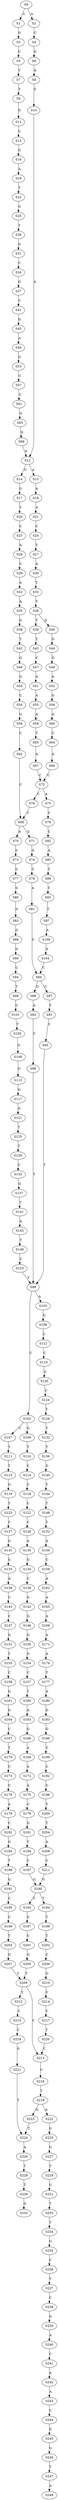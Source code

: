 strict digraph  {
	S0 -> S1 [ label = C ];
	S0 -> S2 [ label = A ];
	S1 -> S3 [ label = G ];
	S2 -> S4 [ label = C ];
	S3 -> S5 [ label = C ];
	S4 -> S6 [ label = G ];
	S5 -> S7 [ label = T ];
	S6 -> S8 [ label = A ];
	S7 -> S9 [ label = T ];
	S8 -> S10 [ label = G ];
	S9 -> S11 [ label = G ];
	S10 -> S12 [ label = A ];
	S11 -> S13 [ label = C ];
	S12 -> S14 [ label = G ];
	S12 -> S15 [ label = A ];
	S13 -> S16 [ label = G ];
	S14 -> S17 [ label = G ];
	S15 -> S18 [ label = A ];
	S16 -> S19 [ label = A ];
	S17 -> S20 [ label = T ];
	S18 -> S21 [ label = A ];
	S19 -> S22 [ label = T ];
	S20 -> S23 [ label = C ];
	S21 -> S24 [ label = C ];
	S22 -> S25 [ label = G ];
	S23 -> S26 [ label = A ];
	S24 -> S27 [ label = T ];
	S25 -> S28 [ label = T ];
	S26 -> S29 [ label = C ];
	S27 -> S30 [ label = A ];
	S28 -> S31 [ label = G ];
	S29 -> S32 [ label = A ];
	S30 -> S33 [ label = T ];
	S31 -> S34 [ label = C ];
	S32 -> S35 [ label = A ];
	S33 -> S36 [ label = T ];
	S34 -> S37 [ label = G ];
	S35 -> S38 [ label = G ];
	S36 -> S39 [ label = T ];
	S36 -> S40 [ label = G ];
	S37 -> S41 [ label = C ];
	S38 -> S42 [ label = T ];
	S39 -> S43 [ label = T ];
	S40 -> S44 [ label = G ];
	S41 -> S45 [ label = G ];
	S42 -> S46 [ label = G ];
	S43 -> S47 [ label = C ];
	S44 -> S48 [ label = G ];
	S45 -> S49 [ label = A ];
	S46 -> S50 [ label = G ];
	S47 -> S51 [ label = A ];
	S48 -> S52 [ label = A ];
	S49 -> S53 [ label = G ];
	S50 -> S54 [ label = C ];
	S51 -> S55 [ label = A ];
	S52 -> S56 [ label = G ];
	S53 -> S57 [ label = C ];
	S54 -> S58 [ label = G ];
	S55 -> S59 [ label = A ];
	S56 -> S60 [ label = A ];
	S57 -> S61 [ label = C ];
	S58 -> S62 [ label = C ];
	S59 -> S63 [ label = T ];
	S60 -> S64 [ label = C ];
	S61 -> S65 [ label = G ];
	S62 -> S66 [ label = C ];
	S63 -> S67 [ label = A ];
	S64 -> S68 [ label = A ];
	S65 -> S69 [ label = G ];
	S66 -> S70 [ label = A ];
	S66 -> S71 [ label = G ];
	S67 -> S72 [ label = C ];
	S68 -> S72 [ label = C ];
	S69 -> S12 [ label = A ];
	S70 -> S73 [ label = C ];
	S71 -> S74 [ label = G ];
	S72 -> S75 [ label = A ];
	S72 -> S76 [ label = C ];
	S73 -> S77 [ label = C ];
	S74 -> S78 [ label = C ];
	S75 -> S79 [ label = C ];
	S76 -> S66 [ label = C ];
	S77 -> S80 [ label = G ];
	S78 -> S81 [ label = A ];
	S79 -> S82 [ label = C ];
	S80 -> S83 [ label = G ];
	S81 -> S84 [ label = C ];
	S82 -> S85 [ label = A ];
	S83 -> S86 [ label = G ];
	S84 -> S87 [ label = C ];
	S84 -> S88 [ label = G ];
	S85 -> S89 [ label = T ];
	S86 -> S90 [ label = G ];
	S87 -> S91 [ label = T ];
	S88 -> S92 [ label = A ];
	S89 -> S93 [ label = T ];
	S90 -> S94 [ label = C ];
	S91 -> S95 [ label = C ];
	S92 -> S96 [ label = C ];
	S93 -> S97 [ label = T ];
	S94 -> S98 [ label = T ];
	S95 -> S99 [ label = T ];
	S96 -> S99 [ label = T ];
	S97 -> S100 [ label = A ];
	S98 -> S101 [ label = C ];
	S99 -> S102 [ label = C ];
	S99 -> S103 [ label = A ];
	S100 -> S104 [ label = A ];
	S101 -> S105 [ label = T ];
	S102 -> S106 [ label = G ];
	S102 -> S107 [ label = C ];
	S103 -> S108 [ label = G ];
	S104 -> S84 [ label = C ];
	S105 -> S109 [ label = G ];
	S106 -> S110 [ label = T ];
	S107 -> S111 [ label = T ];
	S108 -> S112 [ label = C ];
	S109 -> S113 [ label = G ];
	S110 -> S114 [ label = C ];
	S111 -> S115 [ label = T ];
	S112 -> S116 [ label = C ];
	S113 -> S117 [ label = G ];
	S114 -> S118 [ label = C ];
	S115 -> S119 [ label = G ];
	S116 -> S120 [ label = G ];
	S117 -> S121 [ label = G ];
	S118 -> S122 [ label = C ];
	S119 -> S123 [ label = T ];
	S120 -> S124 [ label = C ];
	S121 -> S125 [ label = T ];
	S122 -> S126 [ label = C ];
	S123 -> S127 [ label = C ];
	S124 -> S128 [ label = T ];
	S125 -> S129 [ label = T ];
	S126 -> S130 [ label = A ];
	S127 -> S131 [ label = G ];
	S128 -> S132 [ label = T ];
	S129 -> S133 [ label = C ];
	S130 -> S134 [ label = G ];
	S131 -> S135 [ label = G ];
	S132 -> S136 [ label = T ];
	S133 -> S137 [ label = G ];
	S134 -> S138 [ label = C ];
	S135 -> S139 [ label = A ];
	S136 -> S140 [ label = G ];
	S137 -> S141 [ label = T ];
	S138 -> S142 [ label = G ];
	S139 -> S143 [ label = C ];
	S140 -> S144 [ label = T ];
	S141 -> S145 [ label = A ];
	S142 -> S146 [ label = G ];
	S143 -> S147 [ label = C ];
	S144 -> S148 [ label = T ];
	S145 -> S149 [ label = T ];
	S146 -> S150 [ label = G ];
	S147 -> S151 [ label = G ];
	S148 -> S152 [ label = T ];
	S149 -> S153 [ label = C ];
	S150 -> S154 [ label = G ];
	S151 -> S155 [ label = T ];
	S152 -> S156 [ label = A ];
	S153 -> S99 [ label = T ];
	S154 -> S157 [ label = C ];
	S155 -> S158 [ label = C ];
	S156 -> S159 [ label = C ];
	S157 -> S160 [ label = T ];
	S158 -> S161 [ label = G ];
	S159 -> S162 [ label = A ];
	S160 -> S163 [ label = A ];
	S161 -> S164 [ label = G ];
	S162 -> S165 [ label = A ];
	S163 -> S166 [ label = G ];
	S164 -> S167 [ label = C ];
	S165 -> S168 [ label = A ];
	S166 -> S169 [ label = A ];
	S167 -> S170 [ label = T ];
	S168 -> S171 [ label = A ];
	S169 -> S172 [ label = A ];
	S170 -> S173 [ label = C ];
	S171 -> S174 [ label = A ];
	S172 -> S175 [ label = A ];
	S173 -> S176 [ label = C ];
	S174 -> S177 [ label = T ];
	S175 -> S178 [ label = C ];
	S176 -> S179 [ label = A ];
	S177 -> S180 [ label = A ];
	S178 -> S181 [ label = G ];
	S179 -> S182 [ label = C ];
	S180 -> S183 [ label = G ];
	S181 -> S184 [ label = T ];
	S182 -> S185 [ label = G ];
	S183 -> S186 [ label = G ];
	S184 -> S187 [ label = C ];
	S185 -> S188 [ label = T ];
	S186 -> S189 [ label = C ];
	S187 -> S190 [ label = G ];
	S188 -> S191 [ label = G ];
	S189 -> S192 [ label = C ];
	S190 -> S193 [ label = C ];
	S190 -> S194 [ label = T ];
	S191 -> S195 [ label = C ];
	S192 -> S196 [ label = C ];
	S193 -> S197 [ label = G ];
	S194 -> S198 [ label = T ];
	S195 -> S199 [ label = C ];
	S196 -> S200 [ label = T ];
	S197 -> S201 [ label = C ];
	S198 -> S202 [ label = T ];
	S199 -> S203 [ label = T ];
	S200 -> S204 [ label = T ];
	S201 -> S205 [ label = G ];
	S202 -> S206 [ label = C ];
	S203 -> S207 [ label = G ];
	S204 -> S208 [ label = A ];
	S205 -> S209 [ label = T ];
	S206 -> S210 [ label = G ];
	S207 -> S209 [ label = T ];
	S208 -> S211 [ label = C ];
	S209 -> S212 [ label = T ];
	S209 -> S213 [ label = C ];
	S210 -> S214 [ label = C ];
	S211 -> S190 [ label = G ];
	S212 -> S215 [ label = C ];
	S213 -> S216 [ label = C ];
	S214 -> S217 [ label = C ];
	S215 -> S218 [ label = C ];
	S216 -> S219 [ label = T ];
	S217 -> S220 [ label = T ];
	S218 -> S221 [ label = G ];
	S219 -> S222 [ label = A ];
	S219 -> S223 [ label = G ];
	S220 -> S213 [ label = C ];
	S221 -> S224 [ label = T ];
	S222 -> S225 [ label = G ];
	S223 -> S224 [ label = T ];
	S224 -> S226 [ label = A ];
	S225 -> S227 [ label = G ];
	S226 -> S228 [ label = T ];
	S227 -> S229 [ label = T ];
	S228 -> S230 [ label = T ];
	S229 -> S231 [ label = G ];
	S230 -> S232 [ label = G ];
	S231 -> S233 [ label = T ];
	S233 -> S234 [ label = T ];
	S234 -> S235 [ label = G ];
	S235 -> S236 [ label = C ];
	S236 -> S237 [ label = T ];
	S237 -> S238 [ label = C ];
	S238 -> S239 [ label = G ];
	S239 -> S240 [ label = A ];
	S240 -> S241 [ label = C ];
	S241 -> S242 [ label = A ];
	S242 -> S243 [ label = A ];
	S243 -> S244 [ label = C ];
	S244 -> S245 [ label = G ];
	S245 -> S246 [ label = G ];
	S246 -> S247 [ label = T ];
	S247 -> S248 [ label = A ];
}
